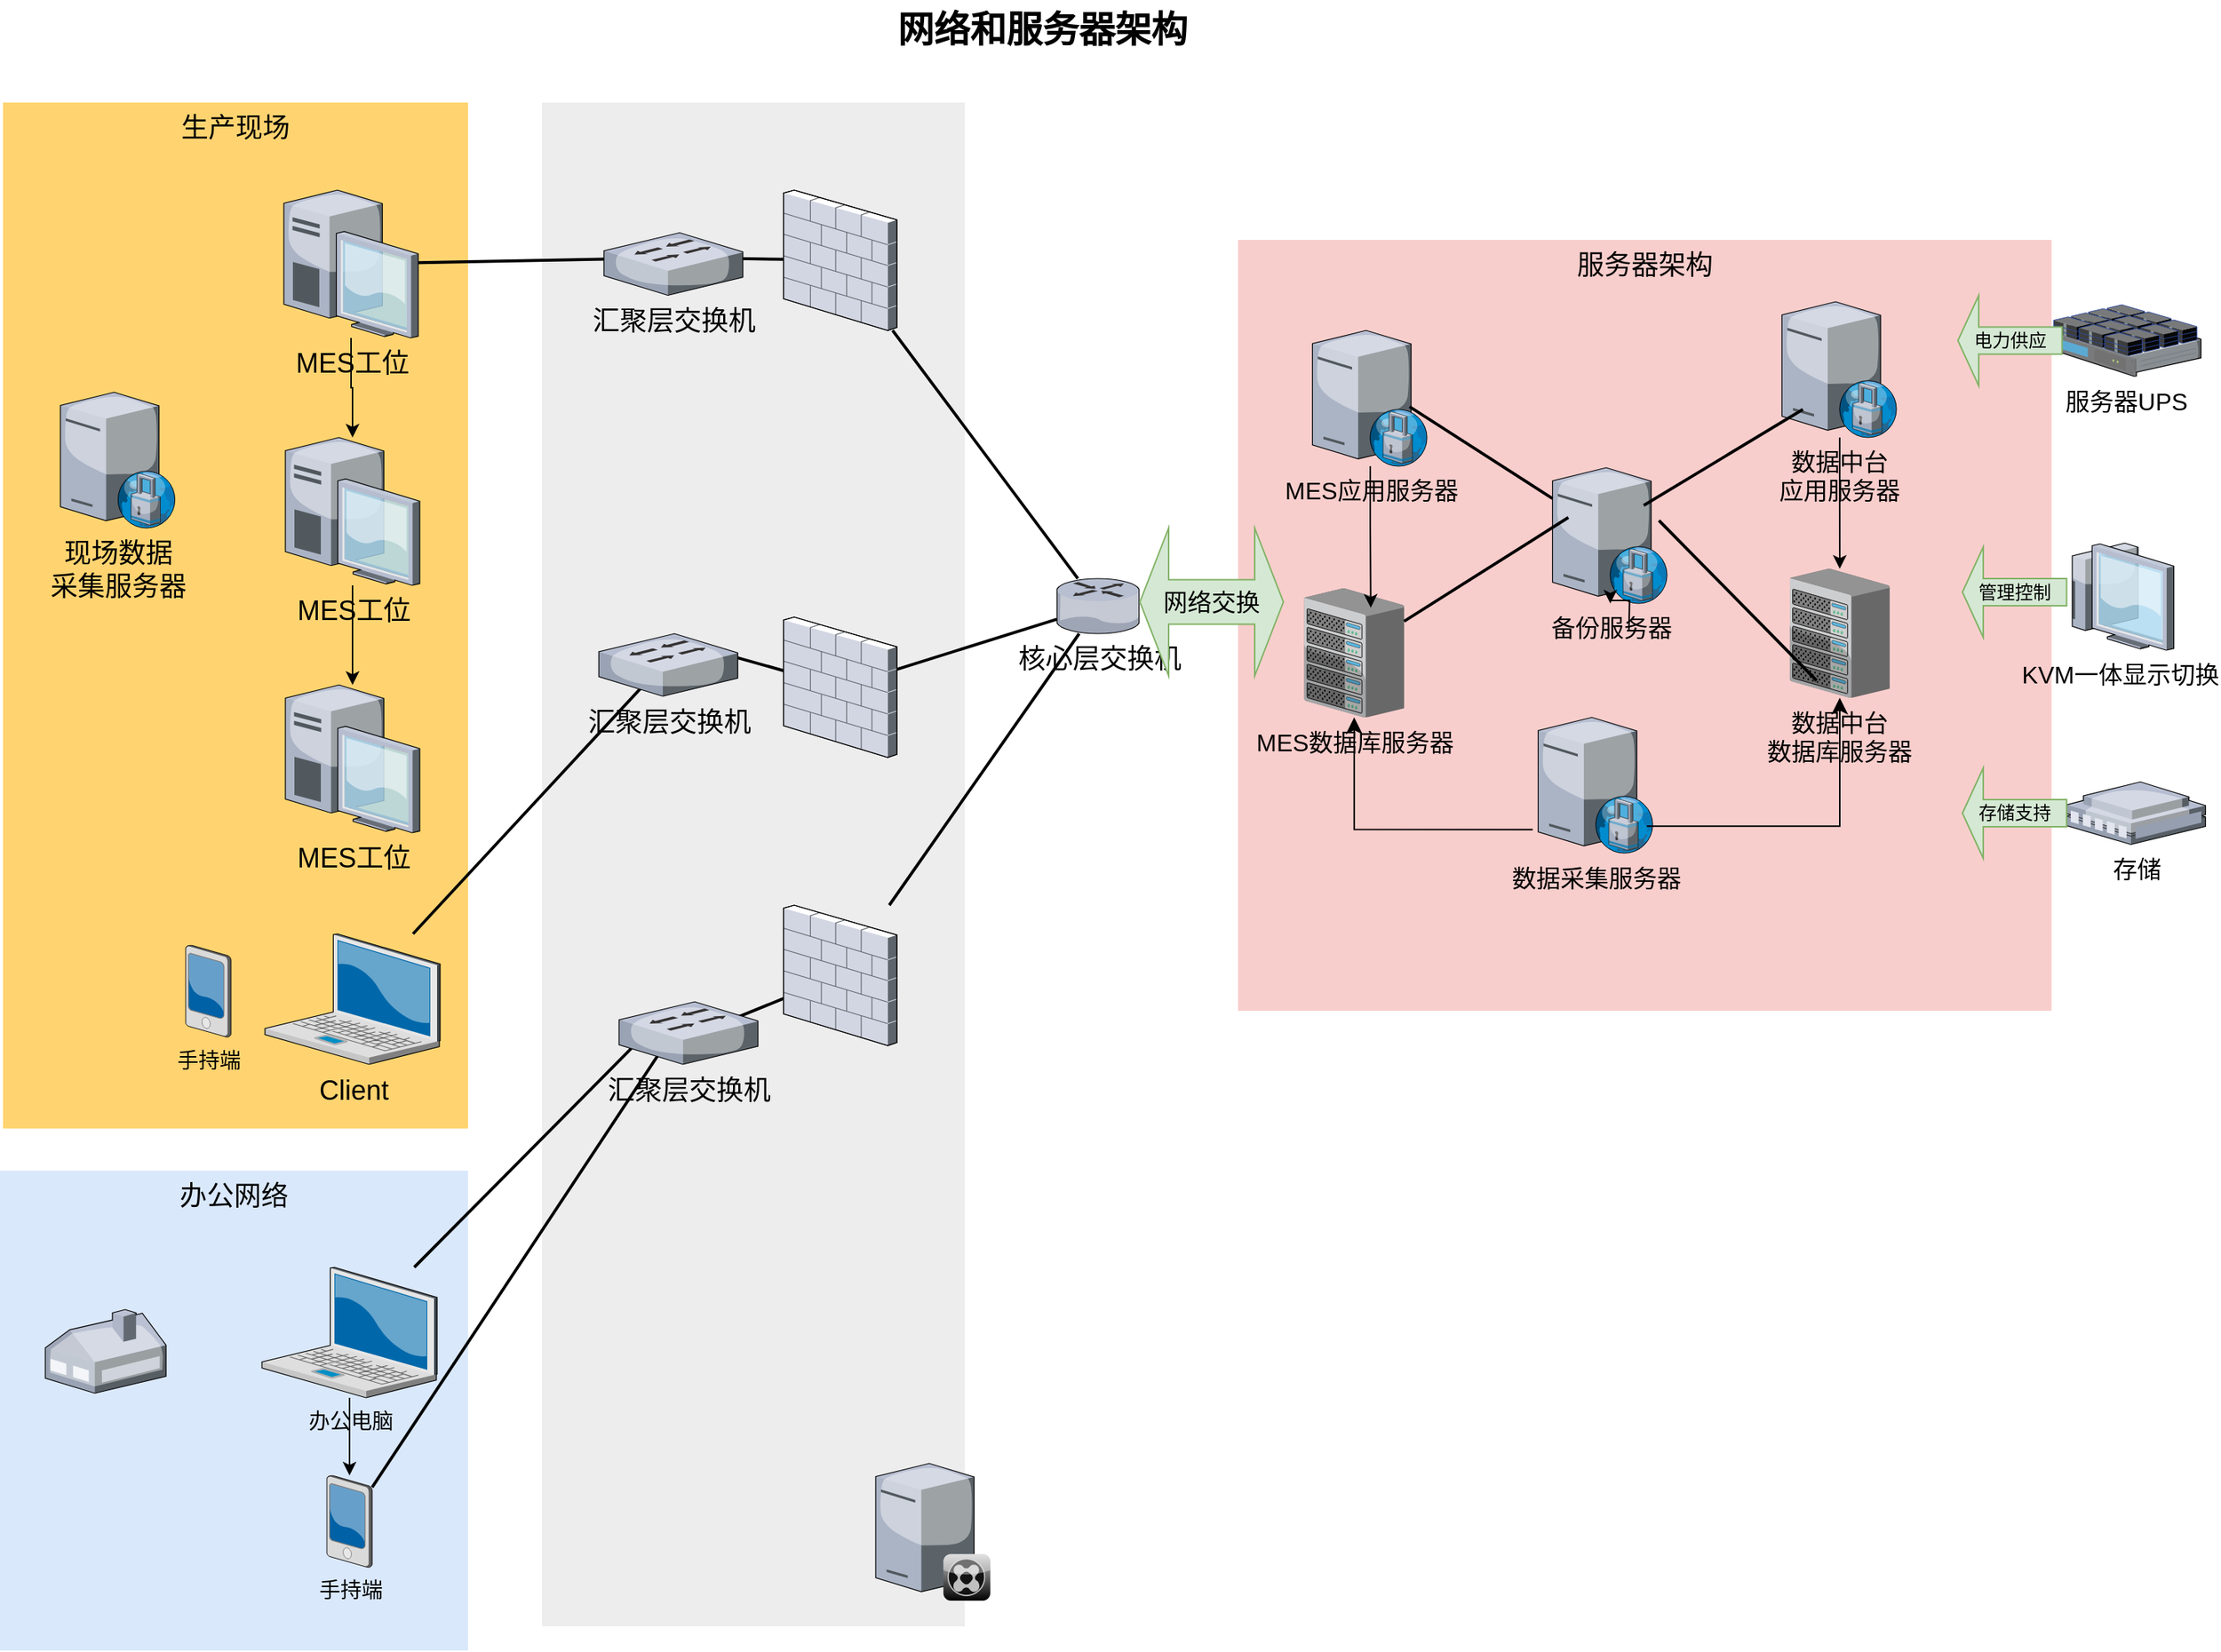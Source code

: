 <mxfile version="26.1.3">
  <diagram name="Page-1" id="e3a06f82-3646-2815-327d-82caf3d4e204">
    <mxGraphModel dx="1038" dy="624" grid="1" gridSize="10" guides="1" tooltips="1" connect="1" arrows="1" fold="1" page="1" pageScale="1.5" pageWidth="1169" pageHeight="826" background="none" math="0" shadow="0">
      <root>
        <mxCell id="0" style=";html=1;" />
        <mxCell id="1" style=";html=1;" parent="0" />
        <mxCell id="6a7d8f32e03d9370-61" value="服务器架构" style="whiteSpace=wrap;html=1;fillColor=#f8cecc;fontSize=18;strokeColor=none;verticalAlign=top;" parent="1" vertex="1">
          <mxGeometry x="1060" y="189" width="538.75" height="511" as="geometry" />
        </mxCell>
        <mxCell id="6a7d8f32e03d9370-59" value="" style="whiteSpace=wrap;html=1;fillColor=#EDEDED;fontSize=14;strokeColor=none;verticalAlign=top;" parent="1" vertex="1">
          <mxGeometry x="599" y="98" width="280" height="1010" as="geometry" />
        </mxCell>
        <mxCell id="6a7d8f32e03d9370-58" value="办公网络" style="whiteSpace=wrap;html=1;fillColor=#dae8fc;fontSize=18;strokeColor=none;verticalAlign=top;" parent="1" vertex="1">
          <mxGeometry x="240" y="806" width="310" height="318" as="geometry" />
        </mxCell>
        <mxCell id="6a7d8f32e03d9370-57" value="&lt;font&gt;生产现场&lt;/font&gt;" style="whiteSpace=wrap;html=1;fillColor=#FFD470;gradientColor=none;fontSize=18;strokeColor=none;verticalAlign=top;" parent="1" vertex="1">
          <mxGeometry x="242" y="98" width="308" height="680" as="geometry" />
        </mxCell>
        <mxCell id="6a7d8f32e03d9370-36" style="edgeStyle=none;rounded=0;html=1;startSize=10;endSize=10;jettySize=auto;orthogonalLoop=1;fontSize=14;endArrow=none;endFill=0;strokeWidth=2;entryX=0.127;entryY=0.659;entryDx=0;entryDy=0;entryPerimeter=0;" parent="1" source="6a7d8f32e03d9370-1" target="FucfDuxgneH0r0DStQZ--17" edge="1">
          <mxGeometry relative="1" as="geometry">
            <mxPoint x="640" y="761.431" as="targetPoint" />
          </mxGeometry>
        </mxCell>
        <mxCell id="FucfDuxgneH0r0DStQZ--12" value="" style="edgeStyle=orthogonalEdgeStyle;rounded=0;orthogonalLoop=1;jettySize=auto;html=1;" edge="1" parent="1" source="6a7d8f32e03d9370-1" target="6a7d8f32e03d9370-6">
          <mxGeometry relative="1" as="geometry" />
        </mxCell>
        <mxCell id="6a7d8f32e03d9370-1" value="办公电脑" style="verticalLabelPosition=bottom;aspect=fixed;html=1;verticalAlign=top;strokeColor=none;shape=mxgraph.citrix.laptop_2;fillColor=#66B2FF;gradientColor=#0066CC;fontSize=14;" parent="1" vertex="1">
          <mxGeometry x="413.5" y="870" width="116" height="86.5" as="geometry" />
        </mxCell>
        <mxCell id="6a7d8f32e03d9370-35" style="edgeStyle=none;rounded=0;html=1;startSize=10;endSize=10;jettySize=auto;orthogonalLoop=1;fontSize=14;endArrow=none;endFill=0;strokeWidth=2;entryX=0.332;entryY=0.8;entryDx=0;entryDy=0;entryPerimeter=0;" parent="1" source="6a7d8f32e03d9370-2" target="FucfDuxgneH0r0DStQZ--16" edge="1">
          <mxGeometry relative="1" as="geometry">
            <mxPoint x="640" y="490.461" as="targetPoint" />
          </mxGeometry>
        </mxCell>
        <mxCell id="6a7d8f32e03d9370-2" value="Client" style="verticalLabelPosition=bottom;aspect=fixed;html=1;verticalAlign=top;strokeColor=none;shape=mxgraph.citrix.laptop_2;fillColor=#66B2FF;gradientColor=#0066CC;fontSize=18;" parent="1" vertex="1">
          <mxGeometry x="415.5" y="649" width="116" height="86.5" as="geometry" />
        </mxCell>
        <mxCell id="6a7d8f32e03d9370-3" value="MES工位" style="verticalLabelPosition=bottom;aspect=fixed;html=1;verticalAlign=top;strokeColor=none;shape=mxgraph.citrix.desktop;fillColor=#66B2FF;gradientColor=#0066CC;fontSize=18;" parent="1" vertex="1">
          <mxGeometry x="429.0" y="484.0" width="89" height="98" as="geometry" />
        </mxCell>
        <mxCell id="FucfDuxgneH0r0DStQZ--5" value="" style="edgeStyle=orthogonalEdgeStyle;rounded=0;orthogonalLoop=1;jettySize=auto;html=1;" edge="1" parent="1" source="6a7d8f32e03d9370-4" target="6a7d8f32e03d9370-3">
          <mxGeometry relative="1" as="geometry" />
        </mxCell>
        <mxCell id="6a7d8f32e03d9370-4" value="MES工位" style="verticalLabelPosition=bottom;aspect=fixed;html=1;verticalAlign=top;strokeColor=none;shape=mxgraph.citrix.desktop;fillColor=#66B2FF;gradientColor=#0066CC;fontSize=18;" parent="1" vertex="1">
          <mxGeometry x="429.0" y="320.0" width="89" height="98" as="geometry" />
        </mxCell>
        <mxCell id="6a7d8f32e03d9370-32" style="edgeStyle=none;rounded=0;html=1;startSize=10;endSize=10;jettySize=auto;orthogonalLoop=1;fontSize=14;endArrow=none;endFill=0;strokeWidth=2;entryX=0.236;entryY=0.412;entryDx=0;entryDy=0;entryPerimeter=0;" parent="1" source="6a7d8f32e03d9370-5" target="FucfDuxgneH0r0DStQZ--15" edge="1">
          <mxGeometry relative="1" as="geometry">
            <mxPoint x="637" y="201.137" as="targetPoint" />
          </mxGeometry>
        </mxCell>
        <mxCell id="FucfDuxgneH0r0DStQZ--4" value="" style="edgeStyle=orthogonalEdgeStyle;rounded=0;orthogonalLoop=1;jettySize=auto;html=1;" edge="1" parent="1" source="6a7d8f32e03d9370-5" target="6a7d8f32e03d9370-4">
          <mxGeometry relative="1" as="geometry" />
        </mxCell>
        <mxCell id="6a7d8f32e03d9370-5" value="MES工位" style="verticalLabelPosition=bottom;aspect=fixed;html=1;verticalAlign=top;strokeColor=none;shape=mxgraph.citrix.desktop;fillColor=#66B2FF;gradientColor=#0066CC;fontSize=18;" parent="1" vertex="1">
          <mxGeometry x="428.0" y="156.0" width="89" height="98" as="geometry" />
        </mxCell>
        <mxCell id="6a7d8f32e03d9370-37" style="edgeStyle=none;rounded=0;html=1;startSize=10;endSize=10;jettySize=auto;orthogonalLoop=1;fontSize=14;endArrow=none;endFill=0;strokeWidth=2;entryX=0.286;entryY=0.835;entryDx=0;entryDy=0;entryPerimeter=0;" parent="1" source="6a7d8f32e03d9370-6" target="FucfDuxgneH0r0DStQZ--17" edge="1">
          <mxGeometry relative="1" as="geometry">
            <mxPoint x="642.133" y="778" as="targetPoint" />
          </mxGeometry>
        </mxCell>
        <mxCell id="6a7d8f32e03d9370-6" value="手持端" style="verticalLabelPosition=bottom;aspect=fixed;html=1;verticalAlign=top;strokeColor=none;shape=mxgraph.citrix.pda;fillColor=#66B2FF;gradientColor=#0066CC;fontSize=14;" parent="1" vertex="1">
          <mxGeometry x="456.5" y="1008" width="30" height="61" as="geometry" />
        </mxCell>
        <mxCell id="6a7d8f32e03d9370-39" style="edgeStyle=none;rounded=0;html=1;startSize=10;endSize=10;jettySize=auto;orthogonalLoop=1;fontSize=14;endArrow=none;endFill=0;strokeWidth=2;" parent="1" target="6a7d8f32e03d9370-21" edge="1">
          <mxGeometry relative="1" as="geometry">
            <mxPoint x="737" y="846" as="targetPoint" />
            <mxPoint x="725.21" y="705.606" as="sourcePoint" />
          </mxGeometry>
        </mxCell>
        <mxCell id="6a7d8f32e03d9370-40" style="edgeStyle=none;rounded=0;html=1;startSize=10;endSize=10;jettySize=auto;orthogonalLoop=1;fontSize=14;endArrow=none;endFill=0;strokeWidth=2;entryX=0.279;entryY=0.446;entryDx=0;entryDy=0;entryPerimeter=0;" parent="1" target="6a7d8f32e03d9370-20" edge="1">
          <mxGeometry relative="1" as="geometry">
            <mxPoint x="725.21" y="465.029" as="sourcePoint" />
          </mxGeometry>
        </mxCell>
        <mxCell id="6a7d8f32e03d9370-43" style="edgeStyle=none;rounded=0;html=1;startSize=10;endSize=10;jettySize=auto;orthogonalLoop=1;fontSize=14;endArrow=none;endFill=0;strokeWidth=2;" parent="1" target="6a7d8f32e03d9370-17" edge="1">
          <mxGeometry relative="1" as="geometry">
            <mxPoint x="713" y="201.126" as="sourcePoint" />
          </mxGeometry>
        </mxCell>
        <mxCell id="6a7d8f32e03d9370-13" value="核心&lt;span style=&quot;background-color: transparent; color: light-dark(rgb(0, 0, 0), rgb(255, 255, 255));&quot;&gt;层交换机&lt;/span&gt;" style="verticalLabelPosition=bottom;aspect=fixed;html=1;verticalAlign=top;strokeColor=none;shape=mxgraph.citrix.router;fillColor=#66B2FF;gradientColor=#0066CC;fontSize=18;" parent="1" vertex="1">
          <mxGeometry x="940" y="413.5" width="55" height="36.5" as="geometry" />
        </mxCell>
        <mxCell id="6a7d8f32e03d9370-44" style="edgeStyle=none;rounded=0;html=1;startSize=10;endSize=10;jettySize=auto;orthogonalLoop=1;fontSize=14;endArrow=none;endFill=0;strokeWidth=2;" parent="1" source="6a7d8f32e03d9370-17" target="6a7d8f32e03d9370-13" edge="1">
          <mxGeometry relative="1" as="geometry" />
        </mxCell>
        <mxCell id="6a7d8f32e03d9370-17" value="" style="verticalLabelPosition=bottom;aspect=fixed;html=1;verticalAlign=top;strokeColor=none;shape=mxgraph.citrix.firewall;fillColor=#66B2FF;gradientColor=#0066CC;fontSize=14;" parent="1" vertex="1">
          <mxGeometry x="759" y="156" width="75" height="93" as="geometry" />
        </mxCell>
        <mxCell id="6a7d8f32e03d9370-47" style="edgeStyle=none;rounded=0;html=1;startSize=10;endSize=10;jettySize=auto;orthogonalLoop=1;fontSize=14;endArrow=none;endFill=0;strokeWidth=2;" parent="1" source="6a7d8f32e03d9370-20" target="6a7d8f32e03d9370-13" edge="1">
          <mxGeometry relative="1" as="geometry" />
        </mxCell>
        <mxCell id="6a7d8f32e03d9370-20" value="" style="verticalLabelPosition=bottom;aspect=fixed;html=1;verticalAlign=top;strokeColor=none;shape=mxgraph.citrix.firewall;fillColor=#66B2FF;gradientColor=#0066CC;fontSize=14;" parent="1" vertex="1">
          <mxGeometry x="759" y="439" width="75" height="93" as="geometry" />
        </mxCell>
        <mxCell id="6a7d8f32e03d9370-48" style="edgeStyle=none;rounded=0;html=1;startSize=10;endSize=10;jettySize=auto;orthogonalLoop=1;fontSize=14;endArrow=none;endFill=0;strokeWidth=2;" parent="1" source="6a7d8f32e03d9370-21" target="6a7d8f32e03d9370-13" edge="1">
          <mxGeometry relative="1" as="geometry" />
        </mxCell>
        <mxCell id="6a7d8f32e03d9370-21" value="" style="verticalLabelPosition=bottom;aspect=fixed;html=1;verticalAlign=top;strokeColor=none;shape=mxgraph.citrix.firewall;fillColor=#66B2FF;gradientColor=#0066CC;fontSize=14;" parent="1" vertex="1">
          <mxGeometry x="759" y="630" width="75" height="93" as="geometry" />
        </mxCell>
        <mxCell id="6a7d8f32e03d9370-23" value="" style="verticalLabelPosition=bottom;aspect=fixed;html=1;verticalAlign=top;strokeColor=none;shape=mxgraph.citrix.home_office;fillColor=#66B2FF;gradientColor=#0066CC;fontSize=14;" parent="1" vertex="1">
          <mxGeometry x="270" y="898" width="80" height="55.5" as="geometry" />
        </mxCell>
        <mxCell id="6a7d8f32e03d9370-62" value="网络和服务器架构" style="text;strokeColor=none;fillColor=none;html=1;fontSize=24;fontStyle=1;verticalAlign=middle;align=center;" parent="1" vertex="1">
          <mxGeometry x="499" y="30" width="861" height="40" as="geometry" />
        </mxCell>
        <mxCell id="FucfDuxgneH0r0DStQZ--11" value="" style="verticalLabelPosition=bottom;aspect=fixed;html=1;verticalAlign=top;strokeColor=none;shape=mxgraph.citrix.xenclient_synchronizer;fillColor=#CCCCCC;gradientColor=#000000;gradientDirection=south;fontSize=14;" vertex="1" parent="1">
          <mxGeometry x="820.0" y="1000" width="76" height="91" as="geometry" />
        </mxCell>
        <mxCell id="FucfDuxgneH0r0DStQZ--13" value="手持端" style="verticalLabelPosition=bottom;aspect=fixed;html=1;verticalAlign=top;strokeColor=none;shape=mxgraph.citrix.pda;fillColor=#66B2FF;gradientColor=#0066CC;fontSize=14;" vertex="1" parent="1">
          <mxGeometry x="363.0" y="656.5" width="30" height="61" as="geometry" />
        </mxCell>
        <mxCell id="FucfDuxgneH0r0DStQZ--15" value="汇聚层交换机" style="verticalLabelPosition=bottom;aspect=fixed;html=1;verticalAlign=top;strokeColor=none;shape=mxgraph.citrix.switch;fillColor=#66B2FF;gradientColor=#0066CC;fontSize=18;" vertex="1" parent="1">
          <mxGeometry x="640" y="184.25" width="92" height="41.5" as="geometry" />
        </mxCell>
        <mxCell id="FucfDuxgneH0r0DStQZ--16" value="汇聚层交换机" style="verticalLabelPosition=bottom;aspect=fixed;html=1;verticalAlign=top;strokeColor=none;shape=mxgraph.citrix.switch;fillColor=#66B2FF;gradientColor=#0066CC;fontSize=18;" vertex="1" parent="1">
          <mxGeometry x="636.61" y="450" width="92" height="41.5" as="geometry" />
        </mxCell>
        <mxCell id="FucfDuxgneH0r0DStQZ--17" value="汇聚层交换机" style="verticalLabelPosition=bottom;aspect=fixed;html=1;verticalAlign=top;strokeColor=none;shape=mxgraph.citrix.switch;fillColor=#66B2FF;gradientColor=#0066CC;fontSize=18;" vertex="1" parent="1">
          <mxGeometry x="650" y="694" width="92" height="41.5" as="geometry" />
        </mxCell>
        <mxCell id="FucfDuxgneH0r0DStQZ--19" value="MES数据库服务器" style="verticalLabelPosition=bottom;aspect=fixed;html=1;verticalAlign=top;strokeColor=none;shape=mxgraph.citrix.chassis;fillColor=#66B2FF;gradientColor=#0066CC;fontSize=16;" vertex="1" parent="1">
          <mxGeometry x="1103.75" y="420" width="66.23" height="85.5" as="geometry" />
        </mxCell>
        <mxCell id="FucfDuxgneH0r0DStQZ--20" value="MES应用服务器" style="verticalLabelPosition=bottom;aspect=fixed;html=1;verticalAlign=top;strokeColor=none;shape=mxgraph.citrix.proxy_server;fillColor=#66B2FF;gradientColor=#0066CC;fontSize=16;" vertex="1" parent="1">
          <mxGeometry x="1109.25" y="249" width="76.5" height="90" as="geometry" />
        </mxCell>
        <mxCell id="FucfDuxgneH0r0DStQZ--22" value="数据中台&lt;div&gt;数据库服务器&lt;/div&gt;" style="verticalLabelPosition=bottom;aspect=fixed;html=1;verticalAlign=top;strokeColor=none;shape=mxgraph.citrix.chassis;fillColor=#66B2FF;gradientColor=#0066CC;fontSize=16;" vertex="1" parent="1">
          <mxGeometry x="1425.37" y="407" width="66.23" height="85.5" as="geometry" />
        </mxCell>
        <mxCell id="FucfDuxgneH0r0DStQZ--24" value="" style="edgeStyle=orthogonalEdgeStyle;rounded=0;orthogonalLoop=1;jettySize=auto;html=1;" edge="1" parent="1" source="FucfDuxgneH0r0DStQZ--23" target="FucfDuxgneH0r0DStQZ--22">
          <mxGeometry relative="1" as="geometry" />
        </mxCell>
        <mxCell id="FucfDuxgneH0r0DStQZ--23" value="数据中台&lt;div&gt;应用服务器&lt;/div&gt;" style="verticalLabelPosition=bottom;aspect=fixed;html=1;verticalAlign=top;strokeColor=none;shape=mxgraph.citrix.proxy_server;fillColor=#66B2FF;gradientColor=#0066CC;fontSize=16;" vertex="1" parent="1">
          <mxGeometry x="1420.23" y="230" width="76.5" height="90" as="geometry" />
        </mxCell>
        <mxCell id="FucfDuxgneH0r0DStQZ--25" style="edgeStyle=orthogonalEdgeStyle;rounded=0;orthogonalLoop=1;jettySize=auto;html=1;entryX=0.666;entryY=0.15;entryDx=0;entryDy=0;entryPerimeter=0;" edge="1" parent="1" source="FucfDuxgneH0r0DStQZ--20" target="FucfDuxgneH0r0DStQZ--19">
          <mxGeometry relative="1" as="geometry" />
        </mxCell>
        <mxCell id="FucfDuxgneH0r0DStQZ--26" value="备份服务器" style="verticalLabelPosition=bottom;aspect=fixed;html=1;verticalAlign=top;strokeColor=none;shape=mxgraph.citrix.proxy_server;fillColor=#66B2FF;gradientColor=#0066CC;fontSize=16;" vertex="1" parent="1">
          <mxGeometry x="1268.25" y="340" width="76.5" height="90" as="geometry" />
        </mxCell>
        <mxCell id="FucfDuxgneH0r0DStQZ--28" value="" style="edgeStyle=orthogonalEdgeStyle;rounded=0;orthogonalLoop=1;jettySize=auto;html=1;" edge="1" parent="1" target="FucfDuxgneH0r0DStQZ--26">
          <mxGeometry relative="1" as="geometry">
            <mxPoint x="1318.841" y="448" as="sourcePoint" />
          </mxGeometry>
        </mxCell>
        <mxCell id="FucfDuxgneH0r0DStQZ--34" style="edgeStyle=none;rounded=0;html=1;startSize=10;endSize=10;jettySize=auto;orthogonalLoop=1;fontSize=14;endArrow=none;endFill=0;strokeWidth=2;exitX=0.841;exitY=0.562;exitDx=0;exitDy=0;exitPerimeter=0;" edge="1" parent="1" source="FucfDuxgneH0r0DStQZ--20" target="FucfDuxgneH0r0DStQZ--26">
          <mxGeometry relative="1" as="geometry">
            <mxPoint x="1208.75" y="221" as="sourcePoint" />
            <mxPoint x="1313.75" y="532" as="targetPoint" />
          </mxGeometry>
        </mxCell>
        <mxCell id="FucfDuxgneH0r0DStQZ--36" style="edgeStyle=none;rounded=0;html=1;startSize=10;endSize=10;jettySize=auto;orthogonalLoop=1;fontSize=14;endArrow=none;endFill=0;strokeWidth=2;exitX=0.181;exitY=0.793;exitDx=0;exitDy=0;exitPerimeter=0;entryX=0.79;entryY=0.278;entryDx=0;entryDy=0;entryPerimeter=0;" edge="1" parent="1" source="FucfDuxgneH0r0DStQZ--23" target="FucfDuxgneH0r0DStQZ--26">
          <mxGeometry relative="1" as="geometry">
            <mxPoint x="1169.75" y="310" as="sourcePoint" />
            <mxPoint x="1278.75" y="373" as="targetPoint" />
          </mxGeometry>
        </mxCell>
        <mxCell id="FucfDuxgneH0r0DStQZ--37" style="edgeStyle=none;rounded=0;html=1;startSize=10;endSize=10;jettySize=auto;orthogonalLoop=1;fontSize=14;endArrow=none;endFill=0;strokeWidth=2;exitX=0.269;exitY=0.867;exitDx=0;exitDy=0;exitPerimeter=0;entryX=0.79;entryY=0.278;entryDx=0;entryDy=0;entryPerimeter=0;" edge="1" parent="1" source="FucfDuxgneH0r0DStQZ--22">
          <mxGeometry relative="1" as="geometry">
            <mxPoint x="1443.75" y="311" as="sourcePoint" />
            <mxPoint x="1338.75" y="375" as="targetPoint" />
          </mxGeometry>
        </mxCell>
        <mxCell id="FucfDuxgneH0r0DStQZ--38" style="edgeStyle=none;rounded=0;html=1;startSize=10;endSize=10;jettySize=auto;orthogonalLoop=1;fontSize=14;endArrow=none;endFill=0;strokeWidth=2;" edge="1" parent="1" source="FucfDuxgneH0r0DStQZ--19">
          <mxGeometry relative="1" as="geometry">
            <mxPoint x="1169.75" y="310" as="sourcePoint" />
            <mxPoint x="1278.75" y="373" as="targetPoint" />
          </mxGeometry>
        </mxCell>
        <mxCell id="FucfDuxgneH0r0DStQZ--40" value="数据采集服务器" style="verticalLabelPosition=bottom;aspect=fixed;html=1;verticalAlign=top;strokeColor=none;shape=mxgraph.citrix.proxy_server;fillColor=#66B2FF;gradientColor=#0066CC;fontSize=16;" vertex="1" parent="1">
          <mxGeometry x="1258.75" y="505.5" width="76.5" height="90" as="geometry" />
        </mxCell>
        <mxCell id="FucfDuxgneH0r0DStQZ--42" value="" style="edgeStyle=segmentEdgeStyle;endArrow=classic;html=1;curved=0;rounded=0;endSize=8;startSize=8;exitX=0.94;exitY=0.801;exitDx=0;exitDy=0;exitPerimeter=0;" edge="1" parent="1" source="FucfDuxgneH0r0DStQZ--40" target="FucfDuxgneH0r0DStQZ--22">
          <mxGeometry width="50" height="50" relative="1" as="geometry">
            <mxPoint x="1408.75" y="630" as="sourcePoint" />
            <mxPoint x="1458.75" y="580" as="targetPoint" />
          </mxGeometry>
        </mxCell>
        <mxCell id="FucfDuxgneH0r0DStQZ--43" value="" style="edgeStyle=segmentEdgeStyle;endArrow=classic;html=1;curved=0;rounded=0;endSize=8;startSize=8;exitX=-0.047;exitY=0.826;exitDx=0;exitDy=0;exitPerimeter=0;" edge="1" parent="1" source="FucfDuxgneH0r0DStQZ--40" target="FucfDuxgneH0r0DStQZ--19">
          <mxGeometry width="50" height="50" relative="1" as="geometry">
            <mxPoint x="1340.75" y="632" as="sourcePoint" />
            <mxPoint x="1468.75" y="503" as="targetPoint" />
          </mxGeometry>
        </mxCell>
        <mxCell id="FucfDuxgneH0r0DStQZ--44" value="现场数据&lt;div&gt;采集服务器&lt;/div&gt;" style="verticalLabelPosition=bottom;aspect=fixed;html=1;verticalAlign=top;strokeColor=none;shape=mxgraph.citrix.proxy_server;fillColor=#66B2FF;gradientColor=#0066CC;fontSize=18;" vertex="1" parent="1">
          <mxGeometry x="280" y="290" width="76.5" height="90" as="geometry" />
        </mxCell>
        <mxCell id="FucfDuxgneH0r0DStQZ--45" value="KVM一体显示切换" style="verticalLabelPosition=bottom;sketch=0;aspect=fixed;html=1;verticalAlign=top;strokeColor=none;align=center;outlineConnect=0;shape=mxgraph.citrix.thin_client;fontSize=16;" vertex="1" parent="1">
          <mxGeometry x="1608.75" y="390" width="71" height="71" as="geometry" />
        </mxCell>
        <mxCell id="FucfDuxgneH0r0DStQZ--46" value="服务器UPS" style="verticalLabelPosition=bottom;sketch=0;aspect=fixed;html=1;verticalAlign=top;strokeColor=none;align=center;outlineConnect=0;shape=mxgraph.citrix.netscaler_sdx;fontSize=16;" vertex="1" parent="1">
          <mxGeometry x="1597.75" y="232" width="100" height="47.5" as="geometry" />
        </mxCell>
        <mxCell id="FucfDuxgneH0r0DStQZ--47" value="电力供应" style="shape=singleArrow;direction=west;whiteSpace=wrap;html=1;fillColor=#d5e8d4;strokeColor=#82b366;" vertex="1" parent="1">
          <mxGeometry x="1536.75" y="225.75" width="69" height="60" as="geometry" />
        </mxCell>
        <mxCell id="FucfDuxgneH0r0DStQZ--48" value="管理控制" style="shape=singleArrow;direction=west;whiteSpace=wrap;html=1;fillColor=#d5e8d4;strokeColor=#82b366;" vertex="1" parent="1">
          <mxGeometry x="1539.75" y="392.5" width="69" height="60" as="geometry" />
        </mxCell>
        <mxCell id="FucfDuxgneH0r0DStQZ--49" value="存储" style="verticalLabelPosition=bottom;sketch=0;aspect=fixed;html=1;verticalAlign=top;strokeColor=none;align=center;outlineConnect=0;shape=mxgraph.citrix.remote_office;fontSize=16;" vertex="1" parent="1">
          <mxGeometry x="1608.75" y="548.25" width="92" height="41.5" as="geometry" />
        </mxCell>
        <mxCell id="FucfDuxgneH0r0DStQZ--50" value="存储支持" style="shape=singleArrow;direction=west;whiteSpace=wrap;html=1;fillColor=#d5e8d4;strokeColor=#82b366;" vertex="1" parent="1">
          <mxGeometry x="1539.75" y="539" width="69" height="60" as="geometry" />
        </mxCell>
        <mxCell id="FucfDuxgneH0r0DStQZ--52" value="网络交换" style="shape=doubleArrow;whiteSpace=wrap;html=1;fillColor=#d5e8d4;strokeColor=#82b366;fontSize=16;" vertex="1" parent="1">
          <mxGeometry x="995" y="380" width="95" height="98" as="geometry" />
        </mxCell>
      </root>
    </mxGraphModel>
  </diagram>
</mxfile>
